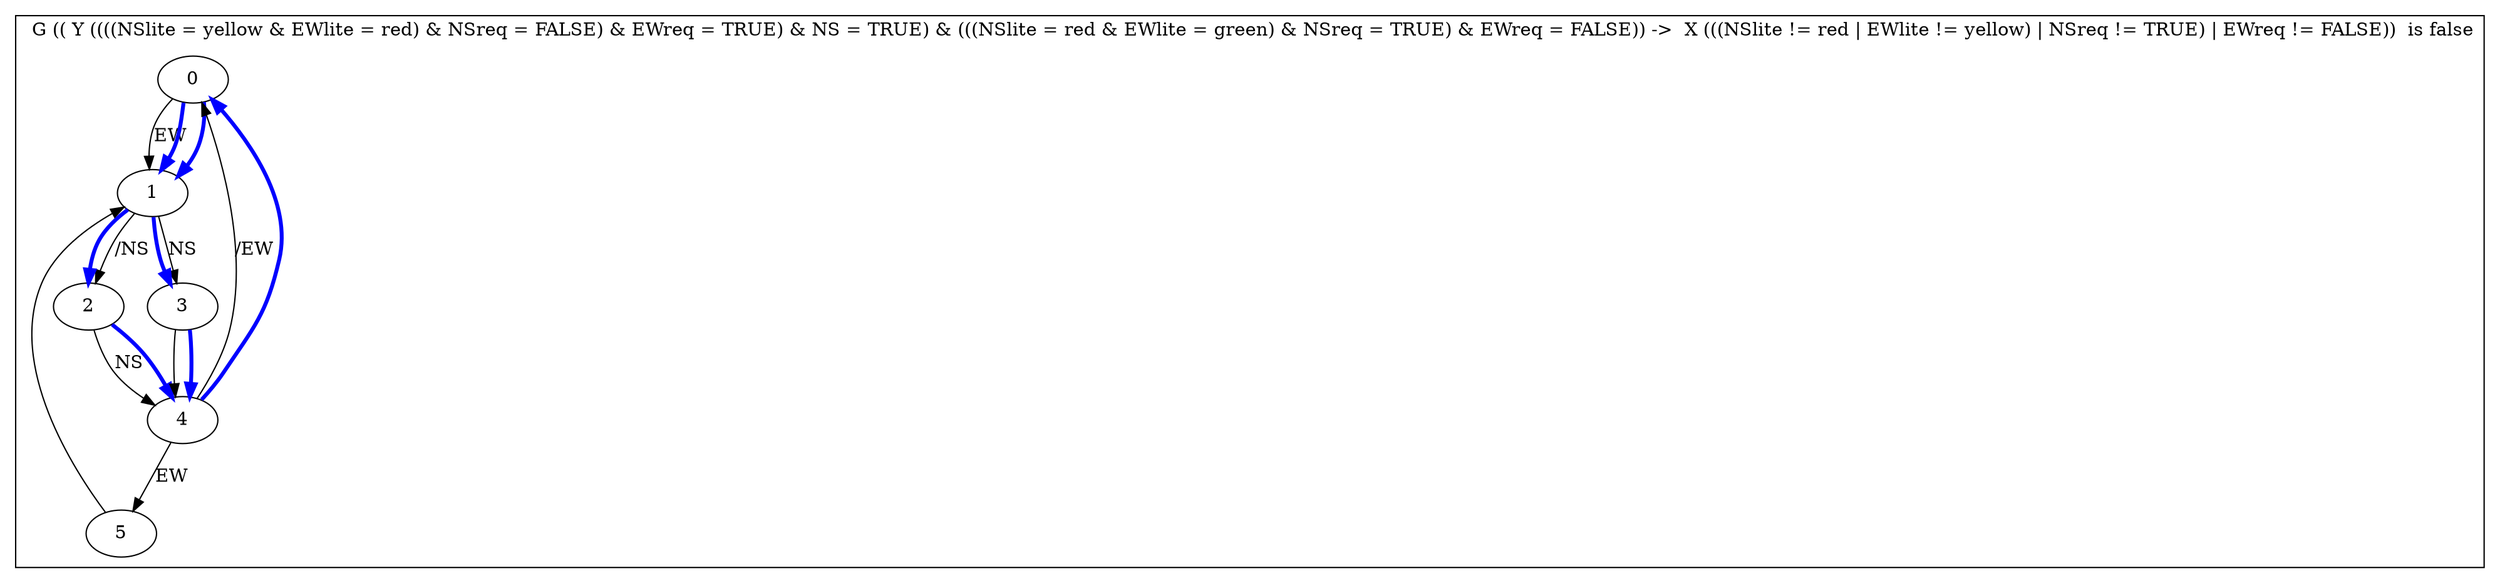 digraph {
subgraph cluster_0 {
label=" G (( Y ((((NSlite = yellow & EWlite = red) & NSreq = FALSE) & EWreq = TRUE) & NS = TRUE) & (((NSlite = red & EWlite = green) & NSreq = TRUE) & EWreq = FALSE)) ->  X (((NSlite != red | EWlite != yellow) | NSreq != TRUE) | EWreq != FALSE))  is false";

0 -> 1[label="EW"];
1 -> 2[label="/NS"];
1 -> 3[label="NS"];
2 -> 4[label="NS"];
3 -> 4[label=""];
4 -> 5[label="EW"];
4 -> 0[label="/EW"];
5 -> 1[label=""];
0 -> 1[label="",color=blue,penwidth=3.0];
1 -> 3[label="",color=blue,penwidth=3.0];
3 -> 4[label="",color=blue,penwidth=3.0];
4 -> 0[label="",color=blue,penwidth=3.0];
0 -> 1[label="",color=blue,penwidth=3.0];
1 -> 2[label="",color=blue,penwidth=3.0];
2 -> 4[label="",color=blue,penwidth=3.0];
}}
